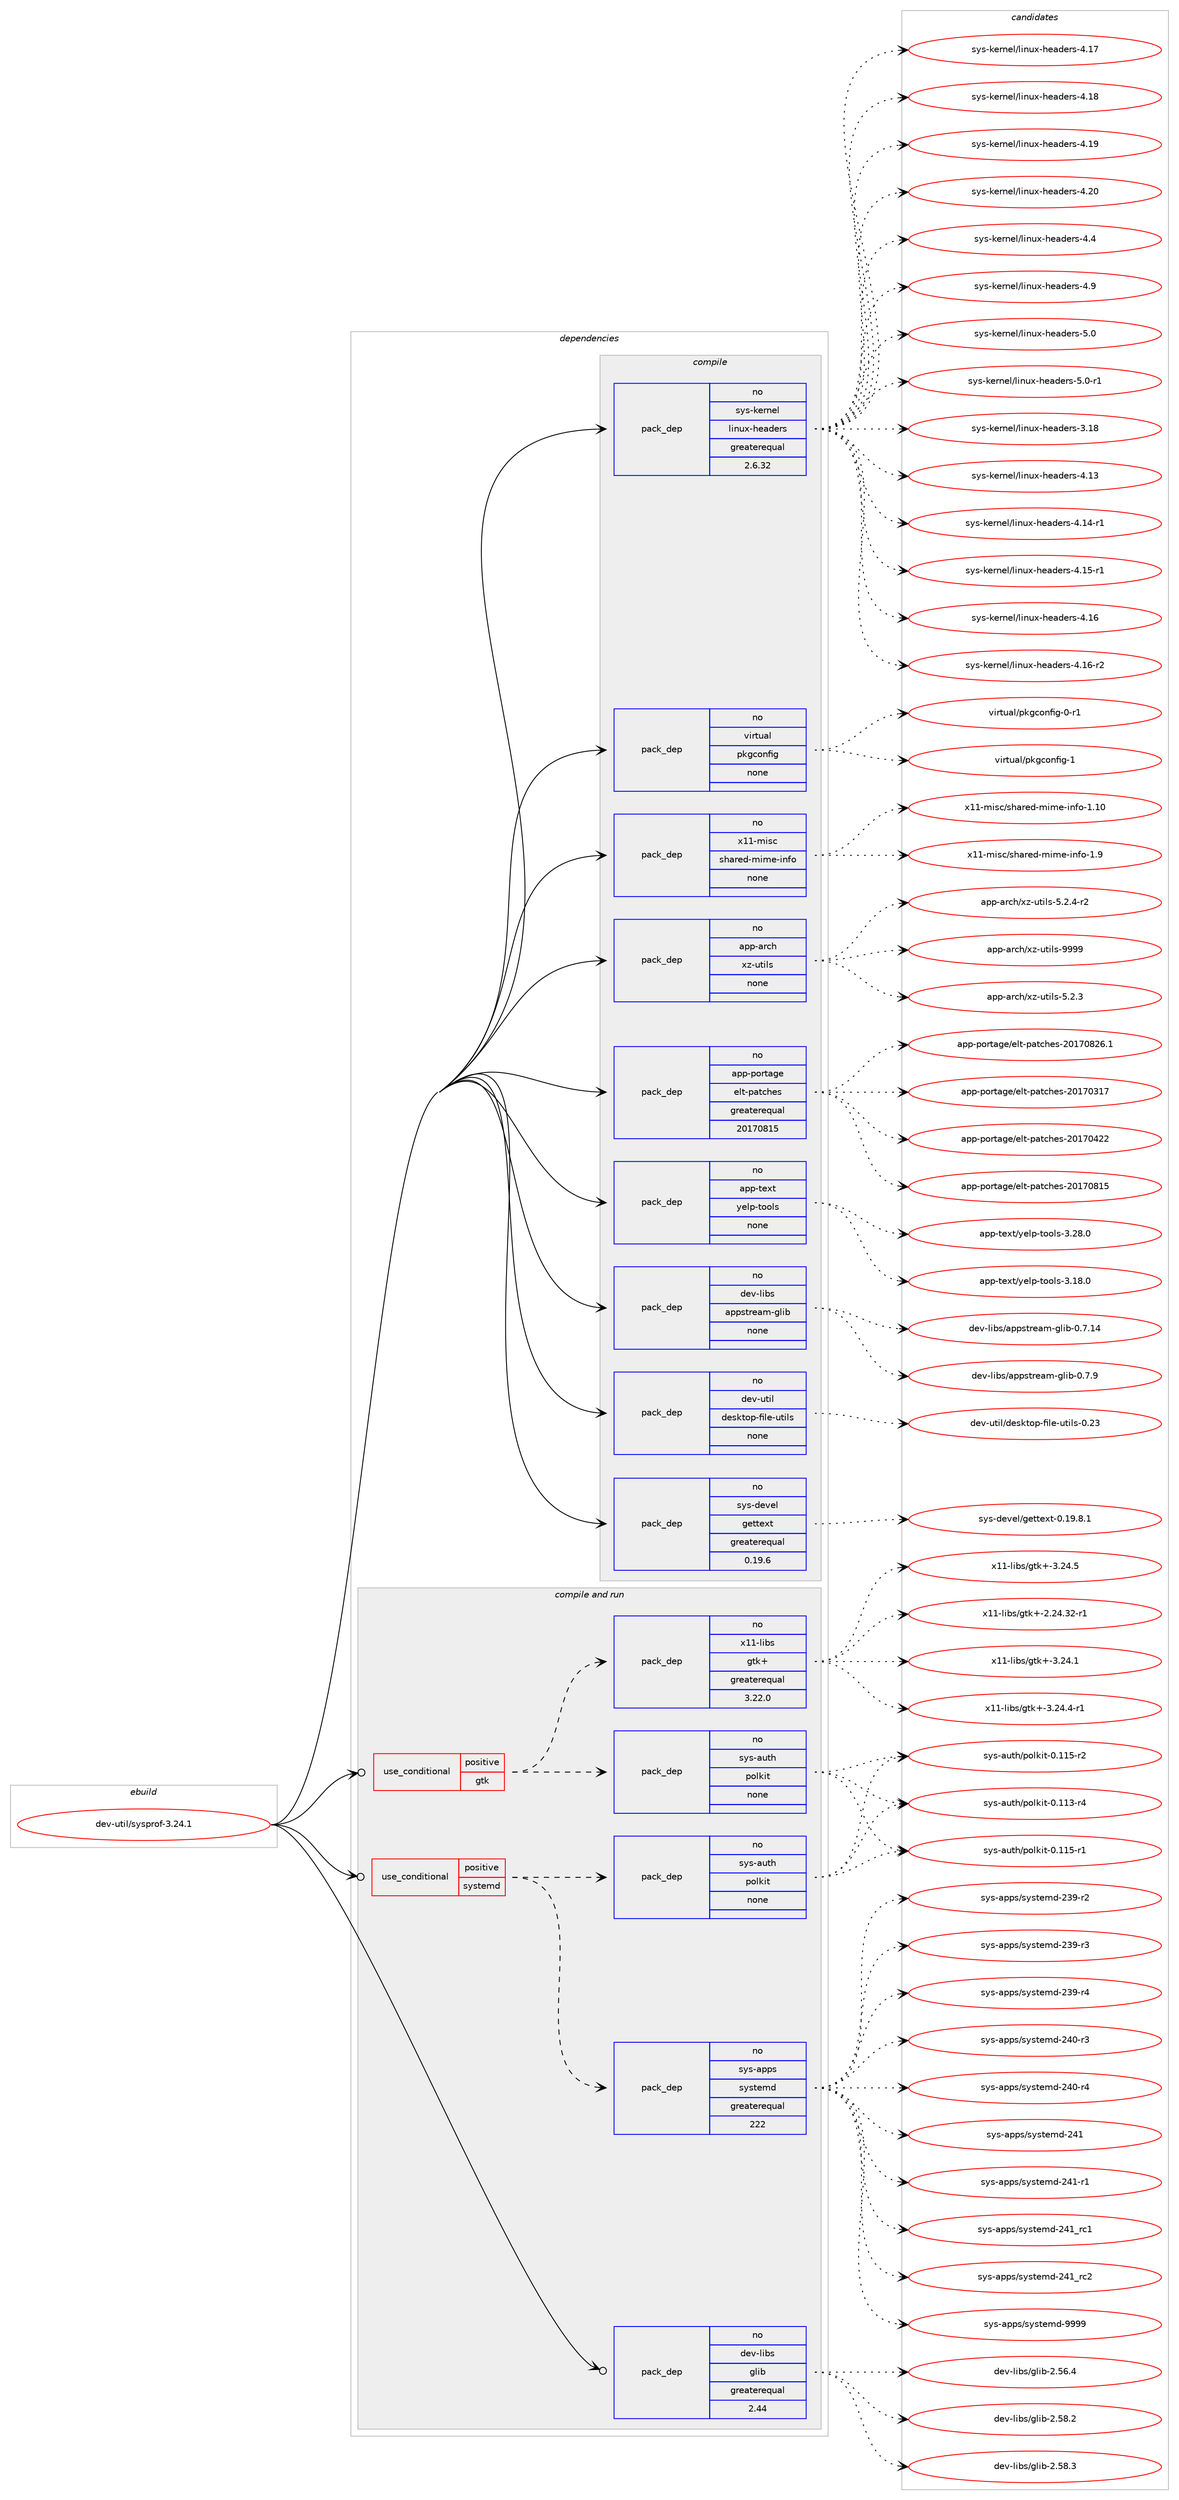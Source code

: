 digraph prolog {

# *************
# Graph options
# *************

newrank=true;
concentrate=true;
compound=true;
graph [rankdir=LR,fontname=Helvetica,fontsize=10,ranksep=1.5];#, ranksep=2.5, nodesep=0.2];
edge  [arrowhead=vee];
node  [fontname=Helvetica,fontsize=10];

# **********
# The ebuild
# **********

subgraph cluster_leftcol {
color=gray;
rank=same;
label=<<i>ebuild</i>>;
id [label="dev-util/sysprof-3.24.1", color=red, width=4, href="../dev-util/sysprof-3.24.1.svg"];
}

# ****************
# The dependencies
# ****************

subgraph cluster_midcol {
color=gray;
label=<<i>dependencies</i>>;
subgraph cluster_compile {
fillcolor="#eeeeee";
style=filled;
label=<<i>compile</i>>;
subgraph pack1100581 {
dependency1549438 [label=<<TABLE BORDER="0" CELLBORDER="1" CELLSPACING="0" CELLPADDING="4" WIDTH="220"><TR><TD ROWSPAN="6" CELLPADDING="30">pack_dep</TD></TR><TR><TD WIDTH="110">no</TD></TR><TR><TD>app-arch</TD></TR><TR><TD>xz-utils</TD></TR><TR><TD>none</TD></TR><TR><TD></TD></TR></TABLE>>, shape=none, color=blue];
}
id:e -> dependency1549438:w [weight=20,style="solid",arrowhead="vee"];
subgraph pack1100582 {
dependency1549439 [label=<<TABLE BORDER="0" CELLBORDER="1" CELLSPACING="0" CELLPADDING="4" WIDTH="220"><TR><TD ROWSPAN="6" CELLPADDING="30">pack_dep</TD></TR><TR><TD WIDTH="110">no</TD></TR><TR><TD>app-portage</TD></TR><TR><TD>elt-patches</TD></TR><TR><TD>greaterequal</TD></TR><TR><TD>20170815</TD></TR></TABLE>>, shape=none, color=blue];
}
id:e -> dependency1549439:w [weight=20,style="solid",arrowhead="vee"];
subgraph pack1100583 {
dependency1549440 [label=<<TABLE BORDER="0" CELLBORDER="1" CELLSPACING="0" CELLPADDING="4" WIDTH="220"><TR><TD ROWSPAN="6" CELLPADDING="30">pack_dep</TD></TR><TR><TD WIDTH="110">no</TD></TR><TR><TD>app-text</TD></TR><TR><TD>yelp-tools</TD></TR><TR><TD>none</TD></TR><TR><TD></TD></TR></TABLE>>, shape=none, color=blue];
}
id:e -> dependency1549440:w [weight=20,style="solid",arrowhead="vee"];
subgraph pack1100584 {
dependency1549441 [label=<<TABLE BORDER="0" CELLBORDER="1" CELLSPACING="0" CELLPADDING="4" WIDTH="220"><TR><TD ROWSPAN="6" CELLPADDING="30">pack_dep</TD></TR><TR><TD WIDTH="110">no</TD></TR><TR><TD>dev-libs</TD></TR><TR><TD>appstream-glib</TD></TR><TR><TD>none</TD></TR><TR><TD></TD></TR></TABLE>>, shape=none, color=blue];
}
id:e -> dependency1549441:w [weight=20,style="solid",arrowhead="vee"];
subgraph pack1100585 {
dependency1549442 [label=<<TABLE BORDER="0" CELLBORDER="1" CELLSPACING="0" CELLPADDING="4" WIDTH="220"><TR><TD ROWSPAN="6" CELLPADDING="30">pack_dep</TD></TR><TR><TD WIDTH="110">no</TD></TR><TR><TD>dev-util</TD></TR><TR><TD>desktop-file-utils</TD></TR><TR><TD>none</TD></TR><TR><TD></TD></TR></TABLE>>, shape=none, color=blue];
}
id:e -> dependency1549442:w [weight=20,style="solid",arrowhead="vee"];
subgraph pack1100586 {
dependency1549443 [label=<<TABLE BORDER="0" CELLBORDER="1" CELLSPACING="0" CELLPADDING="4" WIDTH="220"><TR><TD ROWSPAN="6" CELLPADDING="30">pack_dep</TD></TR><TR><TD WIDTH="110">no</TD></TR><TR><TD>sys-devel</TD></TR><TR><TD>gettext</TD></TR><TR><TD>greaterequal</TD></TR><TR><TD>0.19.6</TD></TR></TABLE>>, shape=none, color=blue];
}
id:e -> dependency1549443:w [weight=20,style="solid",arrowhead="vee"];
subgraph pack1100587 {
dependency1549444 [label=<<TABLE BORDER="0" CELLBORDER="1" CELLSPACING="0" CELLPADDING="4" WIDTH="220"><TR><TD ROWSPAN="6" CELLPADDING="30">pack_dep</TD></TR><TR><TD WIDTH="110">no</TD></TR><TR><TD>sys-kernel</TD></TR><TR><TD>linux-headers</TD></TR><TR><TD>greaterequal</TD></TR><TR><TD>2.6.32</TD></TR></TABLE>>, shape=none, color=blue];
}
id:e -> dependency1549444:w [weight=20,style="solid",arrowhead="vee"];
subgraph pack1100588 {
dependency1549445 [label=<<TABLE BORDER="0" CELLBORDER="1" CELLSPACING="0" CELLPADDING="4" WIDTH="220"><TR><TD ROWSPAN="6" CELLPADDING="30">pack_dep</TD></TR><TR><TD WIDTH="110">no</TD></TR><TR><TD>virtual</TD></TR><TR><TD>pkgconfig</TD></TR><TR><TD>none</TD></TR><TR><TD></TD></TR></TABLE>>, shape=none, color=blue];
}
id:e -> dependency1549445:w [weight=20,style="solid",arrowhead="vee"];
subgraph pack1100589 {
dependency1549446 [label=<<TABLE BORDER="0" CELLBORDER="1" CELLSPACING="0" CELLPADDING="4" WIDTH="220"><TR><TD ROWSPAN="6" CELLPADDING="30">pack_dep</TD></TR><TR><TD WIDTH="110">no</TD></TR><TR><TD>x11-misc</TD></TR><TR><TD>shared-mime-info</TD></TR><TR><TD>none</TD></TR><TR><TD></TD></TR></TABLE>>, shape=none, color=blue];
}
id:e -> dependency1549446:w [weight=20,style="solid",arrowhead="vee"];
}
subgraph cluster_compileandrun {
fillcolor="#eeeeee";
style=filled;
label=<<i>compile and run</i>>;
subgraph cond425139 {
dependency1549447 [label=<<TABLE BORDER="0" CELLBORDER="1" CELLSPACING="0" CELLPADDING="4"><TR><TD ROWSPAN="3" CELLPADDING="10">use_conditional</TD></TR><TR><TD>positive</TD></TR><TR><TD>gtk</TD></TR></TABLE>>, shape=none, color=red];
subgraph pack1100590 {
dependency1549448 [label=<<TABLE BORDER="0" CELLBORDER="1" CELLSPACING="0" CELLPADDING="4" WIDTH="220"><TR><TD ROWSPAN="6" CELLPADDING="30">pack_dep</TD></TR><TR><TD WIDTH="110">no</TD></TR><TR><TD>sys-auth</TD></TR><TR><TD>polkit</TD></TR><TR><TD>none</TD></TR><TR><TD></TD></TR></TABLE>>, shape=none, color=blue];
}
dependency1549447:e -> dependency1549448:w [weight=20,style="dashed",arrowhead="vee"];
subgraph pack1100591 {
dependency1549449 [label=<<TABLE BORDER="0" CELLBORDER="1" CELLSPACING="0" CELLPADDING="4" WIDTH="220"><TR><TD ROWSPAN="6" CELLPADDING="30">pack_dep</TD></TR><TR><TD WIDTH="110">no</TD></TR><TR><TD>x11-libs</TD></TR><TR><TD>gtk+</TD></TR><TR><TD>greaterequal</TD></TR><TR><TD>3.22.0</TD></TR></TABLE>>, shape=none, color=blue];
}
dependency1549447:e -> dependency1549449:w [weight=20,style="dashed",arrowhead="vee"];
}
id:e -> dependency1549447:w [weight=20,style="solid",arrowhead="odotvee"];
subgraph cond425140 {
dependency1549450 [label=<<TABLE BORDER="0" CELLBORDER="1" CELLSPACING="0" CELLPADDING="4"><TR><TD ROWSPAN="3" CELLPADDING="10">use_conditional</TD></TR><TR><TD>positive</TD></TR><TR><TD>systemd</TD></TR></TABLE>>, shape=none, color=red];
subgraph pack1100592 {
dependency1549451 [label=<<TABLE BORDER="0" CELLBORDER="1" CELLSPACING="0" CELLPADDING="4" WIDTH="220"><TR><TD ROWSPAN="6" CELLPADDING="30">pack_dep</TD></TR><TR><TD WIDTH="110">no</TD></TR><TR><TD>sys-auth</TD></TR><TR><TD>polkit</TD></TR><TR><TD>none</TD></TR><TR><TD></TD></TR></TABLE>>, shape=none, color=blue];
}
dependency1549450:e -> dependency1549451:w [weight=20,style="dashed",arrowhead="vee"];
subgraph pack1100593 {
dependency1549452 [label=<<TABLE BORDER="0" CELLBORDER="1" CELLSPACING="0" CELLPADDING="4" WIDTH="220"><TR><TD ROWSPAN="6" CELLPADDING="30">pack_dep</TD></TR><TR><TD WIDTH="110">no</TD></TR><TR><TD>sys-apps</TD></TR><TR><TD>systemd</TD></TR><TR><TD>greaterequal</TD></TR><TR><TD>222</TD></TR></TABLE>>, shape=none, color=blue];
}
dependency1549450:e -> dependency1549452:w [weight=20,style="dashed",arrowhead="vee"];
}
id:e -> dependency1549450:w [weight=20,style="solid",arrowhead="odotvee"];
subgraph pack1100594 {
dependency1549453 [label=<<TABLE BORDER="0" CELLBORDER="1" CELLSPACING="0" CELLPADDING="4" WIDTH="220"><TR><TD ROWSPAN="6" CELLPADDING="30">pack_dep</TD></TR><TR><TD WIDTH="110">no</TD></TR><TR><TD>dev-libs</TD></TR><TR><TD>glib</TD></TR><TR><TD>greaterequal</TD></TR><TR><TD>2.44</TD></TR></TABLE>>, shape=none, color=blue];
}
id:e -> dependency1549453:w [weight=20,style="solid",arrowhead="odotvee"];
}
subgraph cluster_run {
fillcolor="#eeeeee";
style=filled;
label=<<i>run</i>>;
}
}

# **************
# The candidates
# **************

subgraph cluster_choices {
rank=same;
color=gray;
label=<<i>candidates</i>>;

subgraph choice1100581 {
color=black;
nodesep=1;
choice971121124597114991044712012245117116105108115455346504651 [label="app-arch/xz-utils-5.2.3", color=red, width=4,href="../app-arch/xz-utils-5.2.3.svg"];
choice9711211245971149910447120122451171161051081154553465046524511450 [label="app-arch/xz-utils-5.2.4-r2", color=red, width=4,href="../app-arch/xz-utils-5.2.4-r2.svg"];
choice9711211245971149910447120122451171161051081154557575757 [label="app-arch/xz-utils-9999", color=red, width=4,href="../app-arch/xz-utils-9999.svg"];
dependency1549438:e -> choice971121124597114991044712012245117116105108115455346504651:w [style=dotted,weight="100"];
dependency1549438:e -> choice9711211245971149910447120122451171161051081154553465046524511450:w [style=dotted,weight="100"];
dependency1549438:e -> choice9711211245971149910447120122451171161051081154557575757:w [style=dotted,weight="100"];
}
subgraph choice1100582 {
color=black;
nodesep=1;
choice97112112451121111141169710310147101108116451129711699104101115455048495548514955 [label="app-portage/elt-patches-20170317", color=red, width=4,href="../app-portage/elt-patches-20170317.svg"];
choice97112112451121111141169710310147101108116451129711699104101115455048495548525050 [label="app-portage/elt-patches-20170422", color=red, width=4,href="../app-portage/elt-patches-20170422.svg"];
choice97112112451121111141169710310147101108116451129711699104101115455048495548564953 [label="app-portage/elt-patches-20170815", color=red, width=4,href="../app-portage/elt-patches-20170815.svg"];
choice971121124511211111411697103101471011081164511297116991041011154550484955485650544649 [label="app-portage/elt-patches-20170826.1", color=red, width=4,href="../app-portage/elt-patches-20170826.1.svg"];
dependency1549439:e -> choice97112112451121111141169710310147101108116451129711699104101115455048495548514955:w [style=dotted,weight="100"];
dependency1549439:e -> choice97112112451121111141169710310147101108116451129711699104101115455048495548525050:w [style=dotted,weight="100"];
dependency1549439:e -> choice97112112451121111141169710310147101108116451129711699104101115455048495548564953:w [style=dotted,weight="100"];
dependency1549439:e -> choice971121124511211111411697103101471011081164511297116991041011154550484955485650544649:w [style=dotted,weight="100"];
}
subgraph choice1100583 {
color=black;
nodesep=1;
choice9711211245116101120116471211011081124511611111110811545514649564648 [label="app-text/yelp-tools-3.18.0", color=red, width=4,href="../app-text/yelp-tools-3.18.0.svg"];
choice9711211245116101120116471211011081124511611111110811545514650564648 [label="app-text/yelp-tools-3.28.0", color=red, width=4,href="../app-text/yelp-tools-3.28.0.svg"];
dependency1549440:e -> choice9711211245116101120116471211011081124511611111110811545514649564648:w [style=dotted,weight="100"];
dependency1549440:e -> choice9711211245116101120116471211011081124511611111110811545514650564648:w [style=dotted,weight="100"];
}
subgraph choice1100584 {
color=black;
nodesep=1;
choice1001011184510810598115479711211211511611410197109451031081059845484655464952 [label="dev-libs/appstream-glib-0.7.14", color=red, width=4,href="../dev-libs/appstream-glib-0.7.14.svg"];
choice10010111845108105981154797112112115116114101971094510310810598454846554657 [label="dev-libs/appstream-glib-0.7.9", color=red, width=4,href="../dev-libs/appstream-glib-0.7.9.svg"];
dependency1549441:e -> choice1001011184510810598115479711211211511611410197109451031081059845484655464952:w [style=dotted,weight="100"];
dependency1549441:e -> choice10010111845108105981154797112112115116114101971094510310810598454846554657:w [style=dotted,weight="100"];
}
subgraph choice1100585 {
color=black;
nodesep=1;
choice100101118451171161051084710010111510711611111245102105108101451171161051081154548465051 [label="dev-util/desktop-file-utils-0.23", color=red, width=4,href="../dev-util/desktop-file-utils-0.23.svg"];
dependency1549442:e -> choice100101118451171161051084710010111510711611111245102105108101451171161051081154548465051:w [style=dotted,weight="100"];
}
subgraph choice1100586 {
color=black;
nodesep=1;
choice1151211154510010111810110847103101116116101120116454846495746564649 [label="sys-devel/gettext-0.19.8.1", color=red, width=4,href="../sys-devel/gettext-0.19.8.1.svg"];
dependency1549443:e -> choice1151211154510010111810110847103101116116101120116454846495746564649:w [style=dotted,weight="100"];
}
subgraph choice1100587 {
color=black;
nodesep=1;
choice115121115451071011141101011084710810511011712045104101971001011141154551464956 [label="sys-kernel/linux-headers-3.18", color=red, width=4,href="../sys-kernel/linux-headers-3.18.svg"];
choice115121115451071011141101011084710810511011712045104101971001011141154552464951 [label="sys-kernel/linux-headers-4.13", color=red, width=4,href="../sys-kernel/linux-headers-4.13.svg"];
choice1151211154510710111411010110847108105110117120451041019710010111411545524649524511449 [label="sys-kernel/linux-headers-4.14-r1", color=red, width=4,href="../sys-kernel/linux-headers-4.14-r1.svg"];
choice1151211154510710111411010110847108105110117120451041019710010111411545524649534511449 [label="sys-kernel/linux-headers-4.15-r1", color=red, width=4,href="../sys-kernel/linux-headers-4.15-r1.svg"];
choice115121115451071011141101011084710810511011712045104101971001011141154552464954 [label="sys-kernel/linux-headers-4.16", color=red, width=4,href="../sys-kernel/linux-headers-4.16.svg"];
choice1151211154510710111411010110847108105110117120451041019710010111411545524649544511450 [label="sys-kernel/linux-headers-4.16-r2", color=red, width=4,href="../sys-kernel/linux-headers-4.16-r2.svg"];
choice115121115451071011141101011084710810511011712045104101971001011141154552464955 [label="sys-kernel/linux-headers-4.17", color=red, width=4,href="../sys-kernel/linux-headers-4.17.svg"];
choice115121115451071011141101011084710810511011712045104101971001011141154552464956 [label="sys-kernel/linux-headers-4.18", color=red, width=4,href="../sys-kernel/linux-headers-4.18.svg"];
choice115121115451071011141101011084710810511011712045104101971001011141154552464957 [label="sys-kernel/linux-headers-4.19", color=red, width=4,href="../sys-kernel/linux-headers-4.19.svg"];
choice115121115451071011141101011084710810511011712045104101971001011141154552465048 [label="sys-kernel/linux-headers-4.20", color=red, width=4,href="../sys-kernel/linux-headers-4.20.svg"];
choice1151211154510710111411010110847108105110117120451041019710010111411545524652 [label="sys-kernel/linux-headers-4.4", color=red, width=4,href="../sys-kernel/linux-headers-4.4.svg"];
choice1151211154510710111411010110847108105110117120451041019710010111411545524657 [label="sys-kernel/linux-headers-4.9", color=red, width=4,href="../sys-kernel/linux-headers-4.9.svg"];
choice1151211154510710111411010110847108105110117120451041019710010111411545534648 [label="sys-kernel/linux-headers-5.0", color=red, width=4,href="../sys-kernel/linux-headers-5.0.svg"];
choice11512111545107101114110101108471081051101171204510410197100101114115455346484511449 [label="sys-kernel/linux-headers-5.0-r1", color=red, width=4,href="../sys-kernel/linux-headers-5.0-r1.svg"];
dependency1549444:e -> choice115121115451071011141101011084710810511011712045104101971001011141154551464956:w [style=dotted,weight="100"];
dependency1549444:e -> choice115121115451071011141101011084710810511011712045104101971001011141154552464951:w [style=dotted,weight="100"];
dependency1549444:e -> choice1151211154510710111411010110847108105110117120451041019710010111411545524649524511449:w [style=dotted,weight="100"];
dependency1549444:e -> choice1151211154510710111411010110847108105110117120451041019710010111411545524649534511449:w [style=dotted,weight="100"];
dependency1549444:e -> choice115121115451071011141101011084710810511011712045104101971001011141154552464954:w [style=dotted,weight="100"];
dependency1549444:e -> choice1151211154510710111411010110847108105110117120451041019710010111411545524649544511450:w [style=dotted,weight="100"];
dependency1549444:e -> choice115121115451071011141101011084710810511011712045104101971001011141154552464955:w [style=dotted,weight="100"];
dependency1549444:e -> choice115121115451071011141101011084710810511011712045104101971001011141154552464956:w [style=dotted,weight="100"];
dependency1549444:e -> choice115121115451071011141101011084710810511011712045104101971001011141154552464957:w [style=dotted,weight="100"];
dependency1549444:e -> choice115121115451071011141101011084710810511011712045104101971001011141154552465048:w [style=dotted,weight="100"];
dependency1549444:e -> choice1151211154510710111411010110847108105110117120451041019710010111411545524652:w [style=dotted,weight="100"];
dependency1549444:e -> choice1151211154510710111411010110847108105110117120451041019710010111411545524657:w [style=dotted,weight="100"];
dependency1549444:e -> choice1151211154510710111411010110847108105110117120451041019710010111411545534648:w [style=dotted,weight="100"];
dependency1549444:e -> choice11512111545107101114110101108471081051101171204510410197100101114115455346484511449:w [style=dotted,weight="100"];
}
subgraph choice1100588 {
color=black;
nodesep=1;
choice11810511411611797108471121071039911111010210510345484511449 [label="virtual/pkgconfig-0-r1", color=red, width=4,href="../virtual/pkgconfig-0-r1.svg"];
choice1181051141161179710847112107103991111101021051034549 [label="virtual/pkgconfig-1", color=red, width=4,href="../virtual/pkgconfig-1.svg"];
dependency1549445:e -> choice11810511411611797108471121071039911111010210510345484511449:w [style=dotted,weight="100"];
dependency1549445:e -> choice1181051141161179710847112107103991111101021051034549:w [style=dotted,weight="100"];
}
subgraph choice1100589 {
color=black;
nodesep=1;
choice12049494510910511599471151049711410110045109105109101451051101021114549464948 [label="x11-misc/shared-mime-info-1.10", color=red, width=4,href="../x11-misc/shared-mime-info-1.10.svg"];
choice120494945109105115994711510497114101100451091051091014510511010211145494657 [label="x11-misc/shared-mime-info-1.9", color=red, width=4,href="../x11-misc/shared-mime-info-1.9.svg"];
dependency1549446:e -> choice12049494510910511599471151049711410110045109105109101451051101021114549464948:w [style=dotted,weight="100"];
dependency1549446:e -> choice120494945109105115994711510497114101100451091051091014510511010211145494657:w [style=dotted,weight="100"];
}
subgraph choice1100590 {
color=black;
nodesep=1;
choice1151211154597117116104471121111081071051164548464949514511452 [label="sys-auth/polkit-0.113-r4", color=red, width=4,href="../sys-auth/polkit-0.113-r4.svg"];
choice1151211154597117116104471121111081071051164548464949534511449 [label="sys-auth/polkit-0.115-r1", color=red, width=4,href="../sys-auth/polkit-0.115-r1.svg"];
choice1151211154597117116104471121111081071051164548464949534511450 [label="sys-auth/polkit-0.115-r2", color=red, width=4,href="../sys-auth/polkit-0.115-r2.svg"];
dependency1549448:e -> choice1151211154597117116104471121111081071051164548464949514511452:w [style=dotted,weight="100"];
dependency1549448:e -> choice1151211154597117116104471121111081071051164548464949534511449:w [style=dotted,weight="100"];
dependency1549448:e -> choice1151211154597117116104471121111081071051164548464949534511450:w [style=dotted,weight="100"];
}
subgraph choice1100591 {
color=black;
nodesep=1;
choice12049494510810598115471031161074345504650524651504511449 [label="x11-libs/gtk+-2.24.32-r1", color=red, width=4,href="../x11-libs/gtk+-2.24.32-r1.svg"];
choice12049494510810598115471031161074345514650524649 [label="x11-libs/gtk+-3.24.1", color=red, width=4,href="../x11-libs/gtk+-3.24.1.svg"];
choice120494945108105981154710311610743455146505246524511449 [label="x11-libs/gtk+-3.24.4-r1", color=red, width=4,href="../x11-libs/gtk+-3.24.4-r1.svg"];
choice12049494510810598115471031161074345514650524653 [label="x11-libs/gtk+-3.24.5", color=red, width=4,href="../x11-libs/gtk+-3.24.5.svg"];
dependency1549449:e -> choice12049494510810598115471031161074345504650524651504511449:w [style=dotted,weight="100"];
dependency1549449:e -> choice12049494510810598115471031161074345514650524649:w [style=dotted,weight="100"];
dependency1549449:e -> choice120494945108105981154710311610743455146505246524511449:w [style=dotted,weight="100"];
dependency1549449:e -> choice12049494510810598115471031161074345514650524653:w [style=dotted,weight="100"];
}
subgraph choice1100592 {
color=black;
nodesep=1;
choice1151211154597117116104471121111081071051164548464949514511452 [label="sys-auth/polkit-0.113-r4", color=red, width=4,href="../sys-auth/polkit-0.113-r4.svg"];
choice1151211154597117116104471121111081071051164548464949534511449 [label="sys-auth/polkit-0.115-r1", color=red, width=4,href="../sys-auth/polkit-0.115-r1.svg"];
choice1151211154597117116104471121111081071051164548464949534511450 [label="sys-auth/polkit-0.115-r2", color=red, width=4,href="../sys-auth/polkit-0.115-r2.svg"];
dependency1549451:e -> choice1151211154597117116104471121111081071051164548464949514511452:w [style=dotted,weight="100"];
dependency1549451:e -> choice1151211154597117116104471121111081071051164548464949534511449:w [style=dotted,weight="100"];
dependency1549451:e -> choice1151211154597117116104471121111081071051164548464949534511450:w [style=dotted,weight="100"];
}
subgraph choice1100593 {
color=black;
nodesep=1;
choice115121115459711211211547115121115116101109100455051574511450 [label="sys-apps/systemd-239-r2", color=red, width=4,href="../sys-apps/systemd-239-r2.svg"];
choice115121115459711211211547115121115116101109100455051574511451 [label="sys-apps/systemd-239-r3", color=red, width=4,href="../sys-apps/systemd-239-r3.svg"];
choice115121115459711211211547115121115116101109100455051574511452 [label="sys-apps/systemd-239-r4", color=red, width=4,href="../sys-apps/systemd-239-r4.svg"];
choice115121115459711211211547115121115116101109100455052484511451 [label="sys-apps/systemd-240-r3", color=red, width=4,href="../sys-apps/systemd-240-r3.svg"];
choice115121115459711211211547115121115116101109100455052484511452 [label="sys-apps/systemd-240-r4", color=red, width=4,href="../sys-apps/systemd-240-r4.svg"];
choice11512111545971121121154711512111511610110910045505249 [label="sys-apps/systemd-241", color=red, width=4,href="../sys-apps/systemd-241.svg"];
choice115121115459711211211547115121115116101109100455052494511449 [label="sys-apps/systemd-241-r1", color=red, width=4,href="../sys-apps/systemd-241-r1.svg"];
choice11512111545971121121154711512111511610110910045505249951149949 [label="sys-apps/systemd-241_rc1", color=red, width=4,href="../sys-apps/systemd-241_rc1.svg"];
choice11512111545971121121154711512111511610110910045505249951149950 [label="sys-apps/systemd-241_rc2", color=red, width=4,href="../sys-apps/systemd-241_rc2.svg"];
choice1151211154597112112115471151211151161011091004557575757 [label="sys-apps/systemd-9999", color=red, width=4,href="../sys-apps/systemd-9999.svg"];
dependency1549452:e -> choice115121115459711211211547115121115116101109100455051574511450:w [style=dotted,weight="100"];
dependency1549452:e -> choice115121115459711211211547115121115116101109100455051574511451:w [style=dotted,weight="100"];
dependency1549452:e -> choice115121115459711211211547115121115116101109100455051574511452:w [style=dotted,weight="100"];
dependency1549452:e -> choice115121115459711211211547115121115116101109100455052484511451:w [style=dotted,weight="100"];
dependency1549452:e -> choice115121115459711211211547115121115116101109100455052484511452:w [style=dotted,weight="100"];
dependency1549452:e -> choice11512111545971121121154711512111511610110910045505249:w [style=dotted,weight="100"];
dependency1549452:e -> choice115121115459711211211547115121115116101109100455052494511449:w [style=dotted,weight="100"];
dependency1549452:e -> choice11512111545971121121154711512111511610110910045505249951149949:w [style=dotted,weight="100"];
dependency1549452:e -> choice11512111545971121121154711512111511610110910045505249951149950:w [style=dotted,weight="100"];
dependency1549452:e -> choice1151211154597112112115471151211151161011091004557575757:w [style=dotted,weight="100"];
}
subgraph choice1100594 {
color=black;
nodesep=1;
choice1001011184510810598115471031081059845504653544652 [label="dev-libs/glib-2.56.4", color=red, width=4,href="../dev-libs/glib-2.56.4.svg"];
choice1001011184510810598115471031081059845504653564650 [label="dev-libs/glib-2.58.2", color=red, width=4,href="../dev-libs/glib-2.58.2.svg"];
choice1001011184510810598115471031081059845504653564651 [label="dev-libs/glib-2.58.3", color=red, width=4,href="../dev-libs/glib-2.58.3.svg"];
dependency1549453:e -> choice1001011184510810598115471031081059845504653544652:w [style=dotted,weight="100"];
dependency1549453:e -> choice1001011184510810598115471031081059845504653564650:w [style=dotted,weight="100"];
dependency1549453:e -> choice1001011184510810598115471031081059845504653564651:w [style=dotted,weight="100"];
}
}

}
